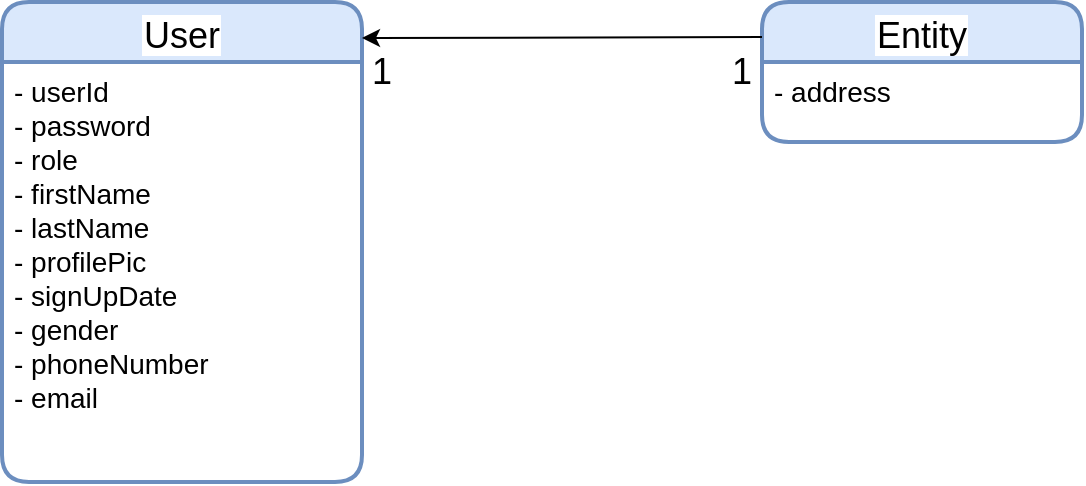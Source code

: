 <mxfile version="13.9.9" type="device"><diagram id="Dqvx-7V56ifIj3n-wghE" name="Page-1"><mxGraphModel dx="1024" dy="601" grid="0" gridSize="10" guides="1" tooltips="1" connect="1" arrows="1" fold="1" page="0" pageScale="1" pageWidth="600" pageHeight="600" math="0" shadow="0"><root><mxCell id="0"/><mxCell id="1" parent="0"/><mxCell id="dUY2QUfHn9ryVZrHmWhl-6" value="User" style="swimlane;childLayout=stackLayout;horizontal=1;startSize=30;horizontalStack=0;rounded=1;fontSize=18;fontStyle=0;strokeWidth=2;resizeParent=0;resizeLast=1;shadow=0;dashed=0;align=center;labelBackgroundColor=#FFFFFF;fillColor=#dae8fc;strokeColor=#6c8ebf;" parent="1" vertex="1"><mxGeometry x="170" y="160" width="180" height="240" as="geometry"/></mxCell><mxCell id="dUY2QUfHn9ryVZrHmWhl-7" value="- userId&#10;- password&#10;- role&#10;- firstName&#10;- lastName&#10;- profilePic&#10;- signUpDate&#10;- gender&#10;- phoneNumber&#10;- email" style="align=left;strokeColor=none;fillColor=none;spacingLeft=4;fontSize=14;verticalAlign=top;resizable=0;rotatable=0;part=1;" parent="dUY2QUfHn9ryVZrHmWhl-6" vertex="1"><mxGeometry y="30" width="180" height="210" as="geometry"/></mxCell><mxCell id="dUY2QUfHn9ryVZrHmWhl-8" value="Entity" style="swimlane;childLayout=stackLayout;horizontal=1;startSize=30;horizontalStack=0;rounded=1;fontSize=18;fontStyle=0;strokeWidth=2;resizeParent=0;resizeLast=1;shadow=0;dashed=0;align=center;labelBackgroundColor=#FFFFFF;fillColor=#dae8fc;strokeColor=#6c8ebf;" parent="1" vertex="1"><mxGeometry x="550" y="160" width="160" height="70" as="geometry"/></mxCell><mxCell id="dUY2QUfHn9ryVZrHmWhl-9" value="- address" style="align=left;strokeColor=none;fillColor=none;spacingLeft=4;fontSize=14;verticalAlign=top;resizable=0;rotatable=0;part=1;" parent="dUY2QUfHn9ryVZrHmWhl-8" vertex="1"><mxGeometry y="30" width="160" height="40" as="geometry"/></mxCell><mxCell id="dUY2QUfHn9ryVZrHmWhl-10" value="" style="endArrow=classic;html=1;fontSize=18;exitX=0;exitY=0.25;exitDx=0;exitDy=0;" parent="1" source="dUY2QUfHn9ryVZrHmWhl-8" edge="1"><mxGeometry width="50" height="50" relative="1" as="geometry"><mxPoint x="540" y="178" as="sourcePoint"/><mxPoint x="350" y="178" as="targetPoint"/></mxGeometry></mxCell><mxCell id="dUY2QUfHn9ryVZrHmWhl-11" value="1" style="text;html=1;strokeColor=none;fillColor=none;align=center;verticalAlign=middle;whiteSpace=wrap;rounded=0;labelBackgroundColor=#FFFFFF;fontSize=18;" parent="1" vertex="1"><mxGeometry x="340" y="185" width="40" height="20" as="geometry"/></mxCell><mxCell id="dUY2QUfHn9ryVZrHmWhl-12" value="1" style="text;html=1;strokeColor=none;fillColor=none;align=center;verticalAlign=middle;whiteSpace=wrap;rounded=0;labelBackgroundColor=#FFFFFF;fontSize=18;" parent="1" vertex="1"><mxGeometry x="520" y="185" width="40" height="20" as="geometry"/></mxCell></root></mxGraphModel></diagram></mxfile>